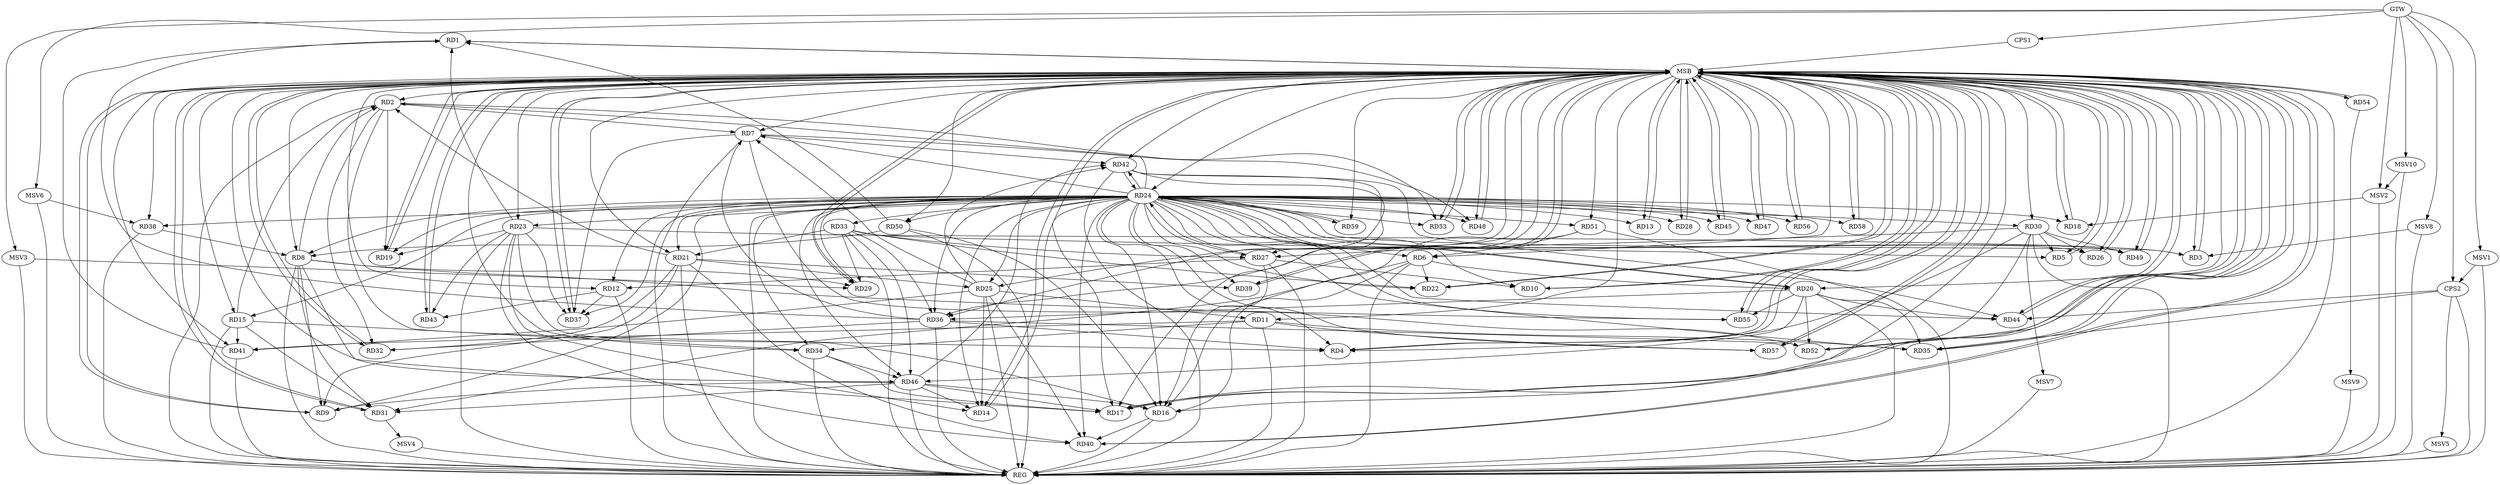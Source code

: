 strict digraph G {
  RD1 [ label="RD1" ];
  RD2 [ label="RD2" ];
  RD3 [ label="RD3" ];
  RD4 [ label="RD4" ];
  RD5 [ label="RD5" ];
  RD6 [ label="RD6" ];
  RD7 [ label="RD7" ];
  RD8 [ label="RD8" ];
  RD9 [ label="RD9" ];
  RD10 [ label="RD10" ];
  RD11 [ label="RD11" ];
  RD12 [ label="RD12" ];
  RD13 [ label="RD13" ];
  RD14 [ label="RD14" ];
  RD15 [ label="RD15" ];
  RD16 [ label="RD16" ];
  RD17 [ label="RD17" ];
  RD18 [ label="RD18" ];
  RD19 [ label="RD19" ];
  RD20 [ label="RD20" ];
  RD21 [ label="RD21" ];
  RD22 [ label="RD22" ];
  RD23 [ label="RD23" ];
  RD24 [ label="RD24" ];
  RD25 [ label="RD25" ];
  RD26 [ label="RD26" ];
  RD27 [ label="RD27" ];
  RD28 [ label="RD28" ];
  RD29 [ label="RD29" ];
  RD30 [ label="RD30" ];
  RD31 [ label="RD31" ];
  RD32 [ label="RD32" ];
  RD33 [ label="RD33" ];
  RD34 [ label="RD34" ];
  RD35 [ label="RD35" ];
  RD36 [ label="RD36" ];
  RD37 [ label="RD37" ];
  RD38 [ label="RD38" ];
  RD39 [ label="RD39" ];
  RD40 [ label="RD40" ];
  RD41 [ label="RD41" ];
  RD42 [ label="RD42" ];
  RD43 [ label="RD43" ];
  RD44 [ label="RD44" ];
  RD45 [ label="RD45" ];
  RD46 [ label="RD46" ];
  RD47 [ label="RD47" ];
  RD48 [ label="RD48" ];
  RD49 [ label="RD49" ];
  RD50 [ label="RD50" ];
  RD51 [ label="RD51" ];
  RD52 [ label="RD52" ];
  RD53 [ label="RD53" ];
  RD54 [ label="RD54" ];
  RD55 [ label="RD55" ];
  RD56 [ label="RD56" ];
  RD57 [ label="RD57" ];
  RD58 [ label="RD58" ];
  RD59 [ label="RD59" ];
  CPS1 [ label="CPS1" ];
  CPS2 [ label="CPS2" ];
  GTW [ label="GTW" ];
  REG [ label="REG" ];
  MSB [ label="MSB" ];
  MSV1 [ label="MSV1" ];
  MSV2 [ label="MSV2" ];
  MSV3 [ label="MSV3" ];
  MSV4 [ label="MSV4" ];
  MSV5 [ label="MSV5" ];
  MSV6 [ label="MSV6" ];
  MSV7 [ label="MSV7" ];
  MSV8 [ label="MSV8" ];
  MSV9 [ label="MSV9" ];
  MSV10 [ label="MSV10" ];
  RD23 -> RD1;
  RD36 -> RD1;
  RD41 -> RD1;
  RD50 -> RD1;
  RD2 -> RD4;
  RD2 -> RD7;
  RD8 -> RD2;
  RD15 -> RD2;
  RD2 -> RD19;
  RD21 -> RD2;
  RD2 -> RD32;
  RD2 -> RD53;
  RD23 -> RD3;
  RD30 -> RD4;
  RD36 -> RD4;
  RD30 -> RD5;
  RD33 -> RD5;
  RD6 -> RD16;
  RD6 -> RD20;
  RD6 -> RD22;
  RD24 -> RD6;
  RD6 -> RD31;
  RD51 -> RD6;
  RD24 -> RD7;
  RD25 -> RD7;
  RD36 -> RD7;
  RD7 -> RD37;
  RD7 -> RD42;
  RD7 -> RD48;
  RD7 -> RD52;
  RD8 -> RD9;
  RD8 -> RD17;
  RD24 -> RD8;
  RD8 -> RD29;
  RD8 -> RD31;
  RD38 -> RD8;
  RD50 -> RD8;
  RD8 -> RD55;
  RD21 -> RD9;
  RD24 -> RD9;
  RD46 -> RD9;
  RD27 -> RD10;
  RD25 -> RD11;
  RD11 -> RD34;
  RD11 -> RD35;
  RD11 -> RD41;
  RD11 -> RD57;
  RD27 -> RD12;
  RD12 -> RD37;
  RD12 -> RD43;
  RD23 -> RD14;
  RD25 -> RD14;
  RD46 -> RD14;
  RD15 -> RD31;
  RD15 -> RD34;
  RD15 -> RD41;
  RD23 -> RD16;
  RD24 -> RD16;
  RD27 -> RD16;
  RD16 -> RD40;
  RD46 -> RD16;
  RD50 -> RD16;
  RD51 -> RD16;
  RD30 -> RD17;
  RD34 -> RD17;
  RD42 -> RD17;
  RD46 -> RD17;
  RD23 -> RD19;
  RD20 -> RD24;
  RD24 -> RD20;
  RD20 -> RD35;
  RD20 -> RD36;
  RD20 -> RD44;
  RD20 -> RD46;
  RD20 -> RD52;
  RD20 -> RD55;
  RD21 -> RD25;
  RD21 -> RD32;
  RD33 -> RD21;
  RD21 -> RD39;
  RD21 -> RD40;
  RD24 -> RD22;
  RD33 -> RD22;
  RD23 -> RD37;
  RD23 -> RD40;
  RD23 -> RD43;
  RD27 -> RD24;
  RD24 -> RD36;
  RD24 -> RD37;
  RD42 -> RD24;
  RD24 -> RD44;
  RD24 -> RD47;
  RD59 -> RD24;
  RD25 -> RD40;
  RD25 -> RD41;
  RD25 -> RD42;
  RD30 -> RD26;
  RD30 -> RD27;
  RD33 -> RD27;
  RD33 -> RD29;
  RD30 -> RD49;
  RD46 -> RD31;
  RD36 -> RD32;
  RD33 -> RD36;
  RD33 -> RD46;
  RD34 -> RD46;
  RD42 -> RD36;
  RD36 -> RD52;
  RD42 -> RD44;
  RD46 -> RD42;
  CPS2 -> RD44;
  CPS2 -> RD35;
  GTW -> CPS1;
  GTW -> CPS2;
  RD2 -> REG;
  RD6 -> REG;
  RD7 -> REG;
  RD8 -> REG;
  RD11 -> REG;
  RD12 -> REG;
  RD15 -> REG;
  RD16 -> REG;
  RD20 -> REG;
  RD21 -> REG;
  RD23 -> REG;
  RD24 -> REG;
  RD25 -> REG;
  RD27 -> REG;
  RD30 -> REG;
  RD33 -> REG;
  RD34 -> REG;
  RD36 -> REG;
  RD38 -> REG;
  RD41 -> REG;
  RD42 -> REG;
  RD46 -> REG;
  RD50 -> REG;
  RD51 -> REG;
  CPS2 -> REG;
  RD1 -> MSB;
  MSB -> RD9;
  MSB -> RD17;
  MSB -> RD18;
  MSB -> RD25;
  MSB -> RD29;
  MSB -> RD37;
  MSB -> RD43;
  MSB -> RD45;
  MSB -> RD47;
  MSB -> REG;
  RD3 -> MSB;
  MSB -> RD20;
  MSB -> RD32;
  MSB -> RD35;
  MSB -> RD58;
  RD4 -> MSB;
  MSB -> RD1;
  MSB -> RD8;
  MSB -> RD14;
  MSB -> RD15;
  MSB -> RD49;
  MSB -> RD55;
  RD5 -> MSB;
  MSB -> RD7;
  MSB -> RD36;
  MSB -> RD42;
  MSB -> RD50;
  RD9 -> MSB;
  MSB -> RD5;
  MSB -> RD28;
  MSB -> RD46;
  RD10 -> MSB;
  MSB -> RD12;
  RD13 -> MSB;
  MSB -> RD41;
  RD14 -> MSB;
  MSB -> RD6;
  MSB -> RD31;
  MSB -> RD40;
  MSB -> RD52;
  RD17 -> MSB;
  MSB -> RD44;
  MSB -> RD57;
  RD18 -> MSB;
  MSB -> RD4;
  MSB -> RD39;
  MSB -> RD54;
  MSB -> RD59;
  RD19 -> MSB;
  MSB -> RD21;
  MSB -> RD48;
  RD22 -> MSB;
  MSB -> RD2;
  MSB -> RD3;
  RD26 -> MSB;
  MSB -> RD11;
  RD28 -> MSB;
  MSB -> RD23;
  RD29 -> MSB;
  MSB -> RD13;
  MSB -> RD22;
  RD31 -> MSB;
  MSB -> RD16;
  MSB -> RD24;
  MSB -> RD27;
  RD32 -> MSB;
  RD35 -> MSB;
  RD37 -> MSB;
  MSB -> RD26;
  RD39 -> MSB;
  MSB -> RD53;
  RD40 -> MSB;
  MSB -> RD51;
  RD43 -> MSB;
  RD44 -> MSB;
  MSB -> RD30;
  RD45 -> MSB;
  MSB -> RD10;
  RD47 -> MSB;
  RD48 -> MSB;
  RD49 -> MSB;
  MSB -> RD19;
  RD52 -> MSB;
  RD53 -> MSB;
  RD54 -> MSB;
  RD55 -> MSB;
  RD56 -> MSB;
  RD57 -> MSB;
  MSB -> RD34;
  MSB -> RD38;
  RD58 -> MSB;
  CPS1 -> MSB;
  MSB -> RD56;
  RD24 -> RD10;
  RD24 -> RD56;
  RD24 -> RD15;
  RD24 -> RD46;
  RD24 -> RD53;
  RD24 -> RD40;
  RD24 -> RD25;
  RD24 -> RD4;
  RD24 -> RD49;
  RD24 -> RD30;
  RD24 -> RD2;
  RD24 -> RD12;
  RD24 -> RD45;
  RD24 -> RD42;
  RD24 -> RD50;
  RD24 -> RD29;
  RD24 -> RD58;
  RD24 -> RD19;
  RD24 -> RD59;
  RD24 -> RD55;
  RD24 -> RD13;
  RD24 -> RD57;
  RD24 -> RD38;
  RD24 -> RD34;
  RD24 -> RD17;
  RD24 -> RD27;
  RD24 -> RD21;
  RD24 -> RD26;
  RD24 -> RD33;
  RD24 -> RD35;
  RD24 -> RD39;
  RD24 -> RD23;
  RD24 -> RD14;
  RD24 -> RD51;
  RD24 -> RD18;
  RD24 -> RD3;
  RD24 -> RD28;
  RD24 -> RD48;
  MSV1 -> CPS2;
  GTW -> MSV1;
  MSV1 -> REG;
  MSV2 -> RD18;
  GTW -> MSV2;
  MSV2 -> REG;
  MSV3 -> RD29;
  GTW -> MSV3;
  MSV3 -> REG;
  RD31 -> MSV4;
  MSV4 -> REG;
  CPS2 -> MSV5;
  MSV5 -> REG;
  MSV6 -> RD38;
  GTW -> MSV6;
  MSV6 -> REG;
  RD30 -> MSV7;
  MSV7 -> REG;
  MSV8 -> RD3;
  GTW -> MSV8;
  MSV8 -> REG;
  RD54 -> MSV9;
  MSV9 -> REG;
  MSV10 -> MSV2;
  GTW -> MSV10;
  MSV10 -> REG;
}
